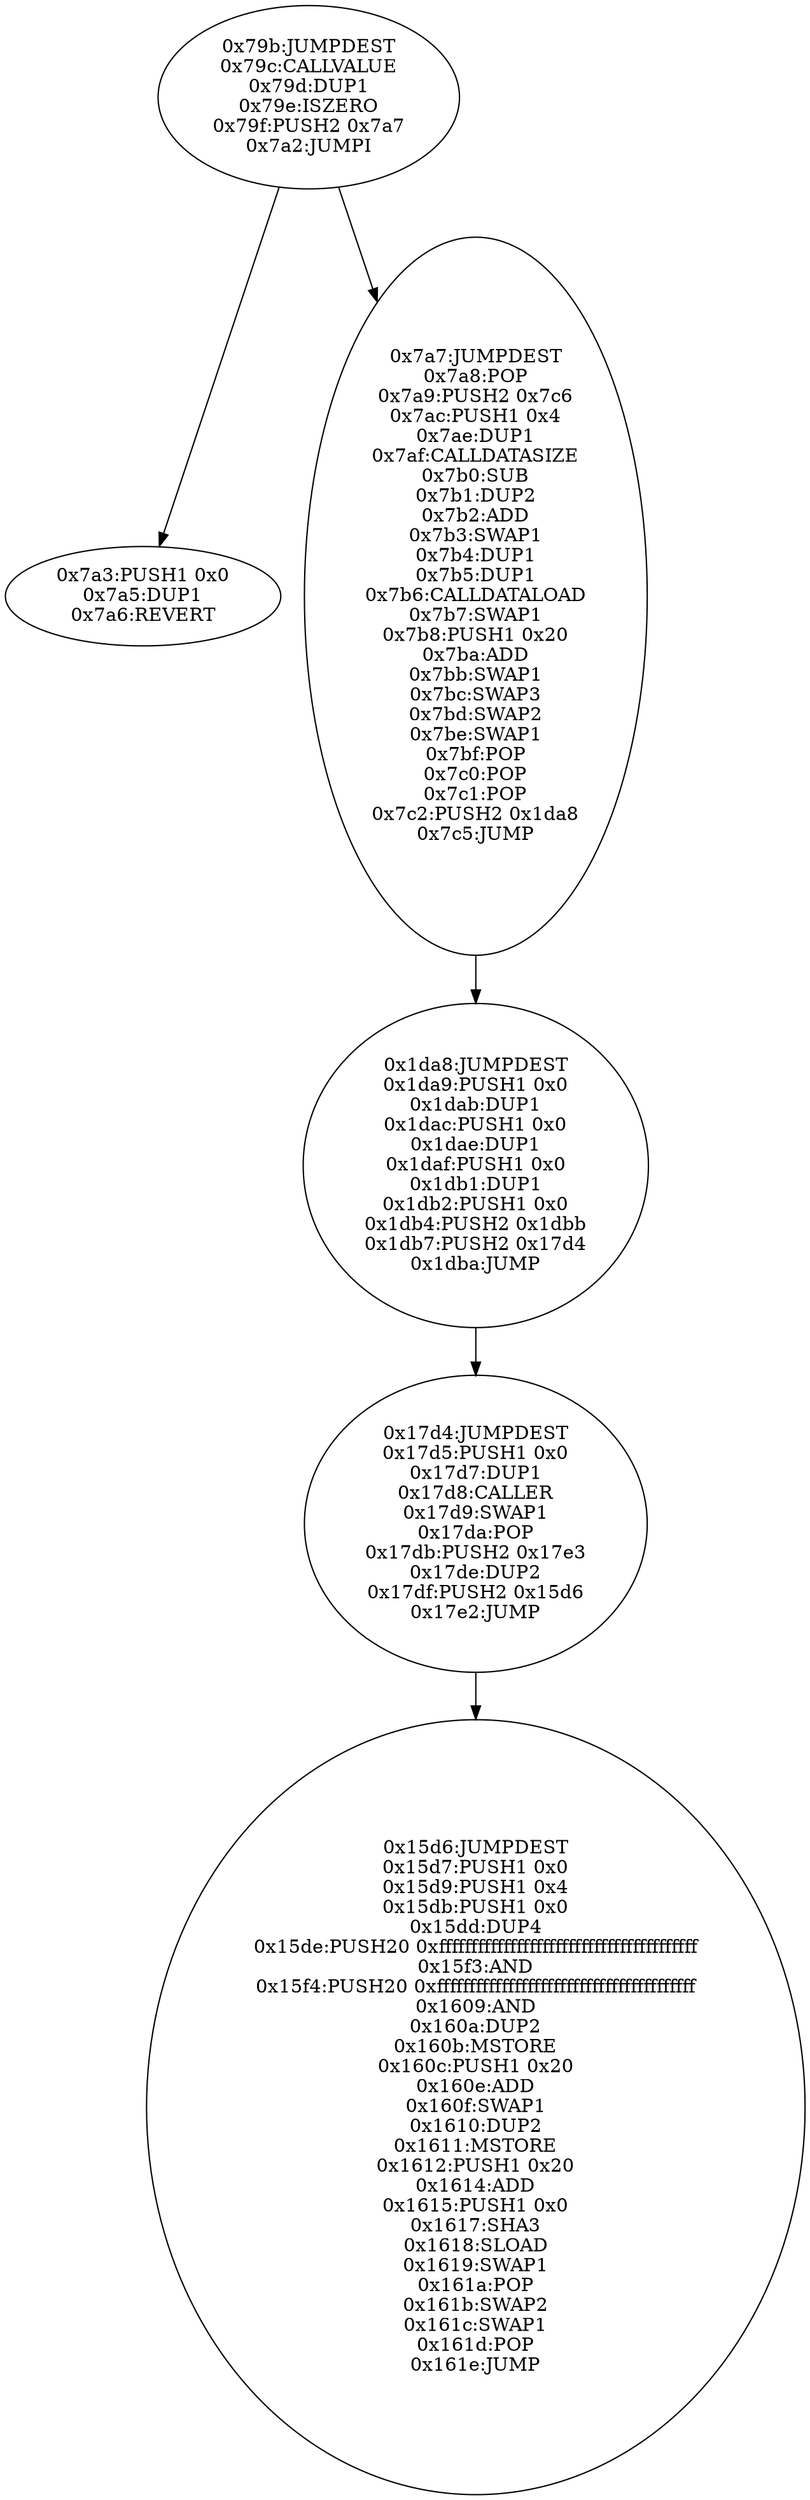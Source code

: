 digraph{
1947[label="0x79b:JUMPDEST
0x79c:CALLVALUE
0x79d:DUP1
0x79e:ISZERO
0x79f:PUSH2 0x7a7
0x7a2:JUMPI"]
1947 -> 1955
1947 -> 1959
1955[label="0x7a3:PUSH1 0x0
0x7a5:DUP1
0x7a6:REVERT"]
1959[label="0x7a7:JUMPDEST
0x7a8:POP
0x7a9:PUSH2 0x7c6
0x7ac:PUSH1 0x4
0x7ae:DUP1
0x7af:CALLDATASIZE
0x7b0:SUB
0x7b1:DUP2
0x7b2:ADD
0x7b3:SWAP1
0x7b4:DUP1
0x7b5:DUP1
0x7b6:CALLDATALOAD
0x7b7:SWAP1
0x7b8:PUSH1 0x20
0x7ba:ADD
0x7bb:SWAP1
0x7bc:SWAP3
0x7bd:SWAP2
0x7be:SWAP1
0x7bf:POP
0x7c0:POP
0x7c1:POP
0x7c2:PUSH2 0x1da8
0x7c5:JUMP"]
1959 -> 7592
7592[label="0x1da8:JUMPDEST
0x1da9:PUSH1 0x0
0x1dab:DUP1
0x1dac:PUSH1 0x0
0x1dae:DUP1
0x1daf:PUSH1 0x0
0x1db1:DUP1
0x1db2:PUSH1 0x0
0x1db4:PUSH2 0x1dbb
0x1db7:PUSH2 0x17d4
0x1dba:JUMP"]
7592 -> 6100
6100[label="0x17d4:JUMPDEST
0x17d5:PUSH1 0x0
0x17d7:DUP1
0x17d8:CALLER
0x17d9:SWAP1
0x17da:POP
0x17db:PUSH2 0x17e3
0x17de:DUP2
0x17df:PUSH2 0x15d6
0x17e2:JUMP"]
6100 -> 5590
5590[label="0x15d6:JUMPDEST
0x15d7:PUSH1 0x0
0x15d9:PUSH1 0x4
0x15db:PUSH1 0x0
0x15dd:DUP4
0x15de:PUSH20 0xffffffffffffffffffffffffffffffffffffffff
0x15f3:AND
0x15f4:PUSH20 0xffffffffffffffffffffffffffffffffffffffff
0x1609:AND
0x160a:DUP2
0x160b:MSTORE
0x160c:PUSH1 0x20
0x160e:ADD
0x160f:SWAP1
0x1610:DUP2
0x1611:MSTORE
0x1612:PUSH1 0x20
0x1614:ADD
0x1615:PUSH1 0x0
0x1617:SHA3
0x1618:SLOAD
0x1619:SWAP1
0x161a:POP
0x161b:SWAP2
0x161c:SWAP1
0x161d:POP
0x161e:JUMP"]

}